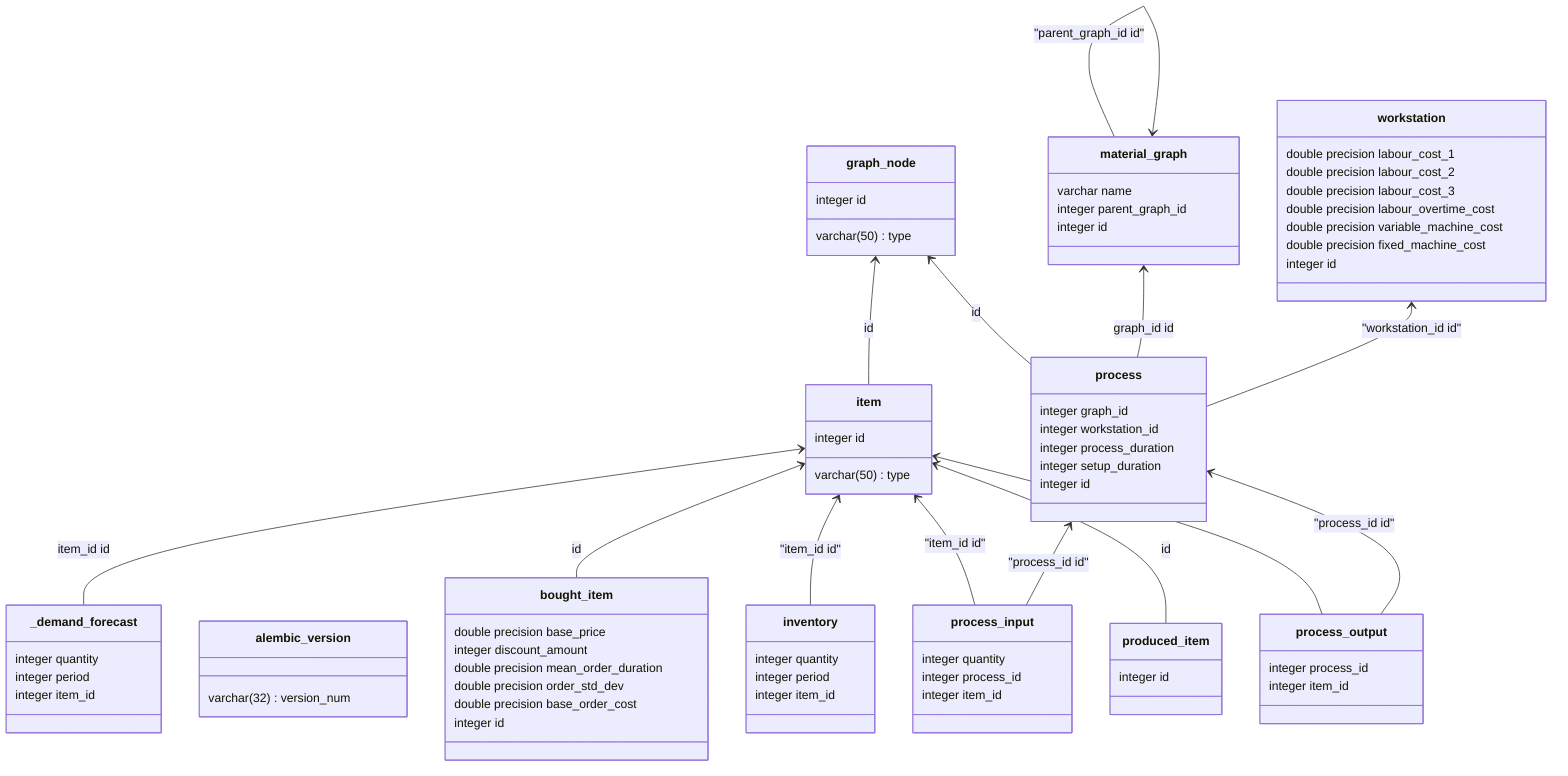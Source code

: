 classDiagram
    direction BT
    class _demand_forecast {
        integer quantity
        integer period
        integer item_id
    }
    class alembic_version {
        varchar(32) version_num
    }
    class bought_item {
        double precision base_price
        integer discount_amount
        double precision mean_order_duration
        double precision order_std_dev
        double precision base_order_cost
        integer id
    }
    class graph_node {
        varchar(50) type
        integer id
    }
    class inventory {
        integer quantity
        integer period
        integer item_id
    }
    class item {
        varchar(50) type
        integer id
    }
    class material_graph {
        varchar name
        integer parent_graph_id
        integer id
    }
    class process {
        integer graph_id
        integer workstation_id
        integer process_duration
        integer setup_duration
        integer id
    }
    class process_input {
        integer quantity
        integer process_id
        integer item_id
    }
    class process_output {
        integer process_id
        integer item_id
    }
    class produced_item {
        integer id
    }
    class workstation {
        double precision labour_cost_1
        double precision labour_cost_2
        double precision labour_cost_3
        double precision labour_overtime_cost
        double precision variable_machine_cost
        double precision fixed_machine_cost
        integer id
    }

    _demand_forecast --> item: item_id id
    bought_item --> item: id
    inventory --> item: "item_id id"
    item --> graph_node: id
    material_graph --> material_graph: "parent_graph_id id"
    process --> graph_node: id
    process --> material_graph: graph_id id
    process --> workstation: "workstation_id id"
    process_input --> item: "item_id id"
    process_input --> process: "process_id id"
    process_output --> item: "item_id id"
    process_output --> process: "process_id id"
    produced_item --> item: id